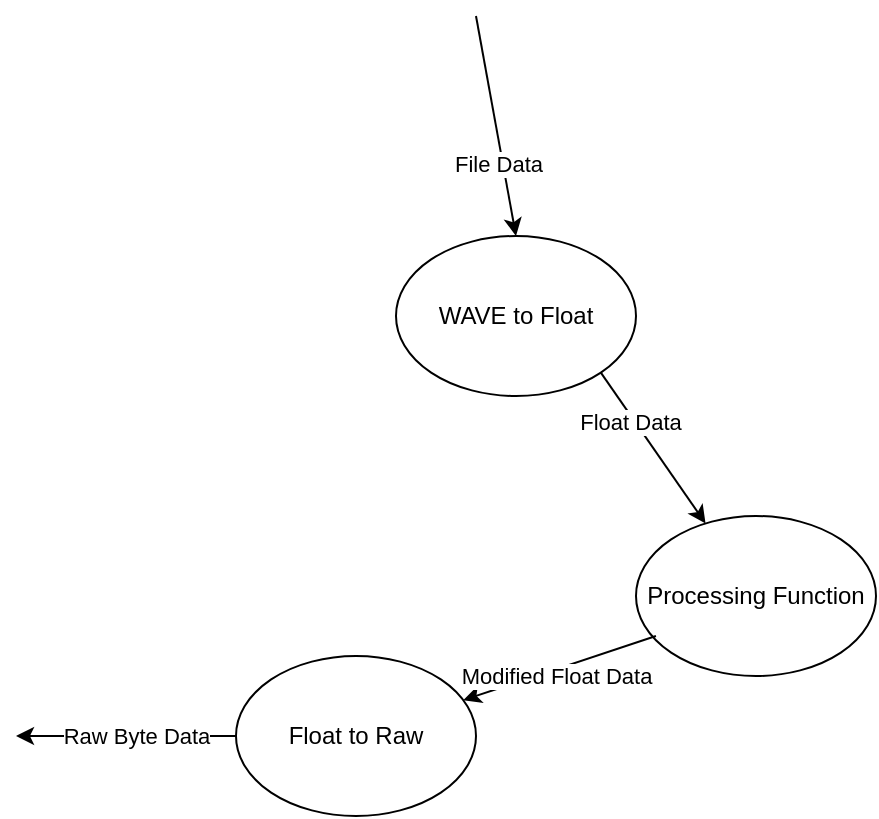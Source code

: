 <mxfile version="13.3.1" type="device"><diagram id="VqOgyiRQ4oPCEB0di1yz" name="Page-1"><mxGraphModel dx="868" dy="494" grid="1" gridSize="10" guides="1" tooltips="1" connect="1" arrows="1" fold="1" page="1" pageScale="1" pageWidth="1169" pageHeight="827" math="0" shadow="0"><root><mxCell id="0"/><mxCell id="1" parent="0"/><mxCell id="Qg8MTUxhJiueBfotfcGw-1" value="WAVE to Float" style="ellipse;whiteSpace=wrap;html=1;" vertex="1" parent="1"><mxGeometry x="200" y="120" width="120" height="80" as="geometry"/></mxCell><mxCell id="Qg8MTUxhJiueBfotfcGw-2" value="Processing Function" style="ellipse;whiteSpace=wrap;html=1;" vertex="1" parent="1"><mxGeometry x="320" y="260" width="120" height="80" as="geometry"/></mxCell><mxCell id="Qg8MTUxhJiueBfotfcGw-3" value="Float to Raw" style="ellipse;whiteSpace=wrap;html=1;" vertex="1" parent="1"><mxGeometry x="120" y="330" width="120" height="80" as="geometry"/></mxCell><mxCell id="Qg8MTUxhJiueBfotfcGw-4" value="" style="endArrow=classic;html=1;entryX=0.5;entryY=0;entryDx=0;entryDy=0;" edge="1" parent="1" target="Qg8MTUxhJiueBfotfcGw-1"><mxGeometry width="50" height="50" relative="1" as="geometry"><mxPoint x="240" y="10" as="sourcePoint"/><mxPoint x="250" y="20" as="targetPoint"/></mxGeometry></mxCell><mxCell id="Qg8MTUxhJiueBfotfcGw-13" value="File Data" style="edgeLabel;html=1;align=center;verticalAlign=middle;resizable=0;points=[];" vertex="1" connectable="0" parent="Qg8MTUxhJiueBfotfcGw-4"><mxGeometry x="0.334" y="-3" relative="1" as="geometry"><mxPoint as="offset"/></mxGeometry></mxCell><mxCell id="Qg8MTUxhJiueBfotfcGw-6" value="" style="endArrow=classic;html=1;exitX=0;exitY=0.5;exitDx=0;exitDy=0;" edge="1" parent="1" source="Qg8MTUxhJiueBfotfcGw-3"><mxGeometry width="50" height="50" relative="1" as="geometry"><mxPoint x="70" y="310" as="sourcePoint"/><mxPoint x="10" y="370" as="targetPoint"/></mxGeometry></mxCell><mxCell id="Qg8MTUxhJiueBfotfcGw-17" value="Raw Byte Data" style="edgeLabel;html=1;align=center;verticalAlign=middle;resizable=0;points=[];" vertex="1" connectable="0" parent="Qg8MTUxhJiueBfotfcGw-6"><mxGeometry x="0.291" y="3" relative="1" as="geometry"><mxPoint x="21" y="-3" as="offset"/></mxGeometry></mxCell><mxCell id="Qg8MTUxhJiueBfotfcGw-7" value="" style="endArrow=classic;html=1;exitX=0.083;exitY=0.75;exitDx=0;exitDy=0;exitPerimeter=0;" edge="1" parent="1" source="Qg8MTUxhJiueBfotfcGw-2" target="Qg8MTUxhJiueBfotfcGw-3"><mxGeometry width="50" height="50" relative="1" as="geometry"><mxPoint x="430" y="420" as="sourcePoint"/><mxPoint x="480" y="370" as="targetPoint"/></mxGeometry></mxCell><mxCell id="Qg8MTUxhJiueBfotfcGw-16" value="Modified Float Data" style="edgeLabel;html=1;align=center;verticalAlign=middle;resizable=0;points=[];" vertex="1" connectable="0" parent="Qg8MTUxhJiueBfotfcGw-7"><mxGeometry x="0.438" y="4" relative="1" as="geometry"><mxPoint x="18.06" y="-6.81" as="offset"/></mxGeometry></mxCell><mxCell id="Qg8MTUxhJiueBfotfcGw-8" value="" style="endArrow=classic;html=1;exitX=1;exitY=1;exitDx=0;exitDy=0;" edge="1" parent="1" source="Qg8MTUxhJiueBfotfcGw-1" target="Qg8MTUxhJiueBfotfcGw-2"><mxGeometry width="50" height="50" relative="1" as="geometry"><mxPoint x="340" y="190" as="sourcePoint"/><mxPoint x="390" y="140" as="targetPoint"/></mxGeometry></mxCell><mxCell id="Qg8MTUxhJiueBfotfcGw-14" value="Float Data" style="edgeLabel;html=1;align=center;verticalAlign=middle;resizable=0;points=[];" vertex="1" connectable="0" parent="Qg8MTUxhJiueBfotfcGw-8"><mxGeometry x="-0.395" y="-2" relative="1" as="geometry"><mxPoint as="offset"/></mxGeometry></mxCell></root></mxGraphModel></diagram></mxfile>
